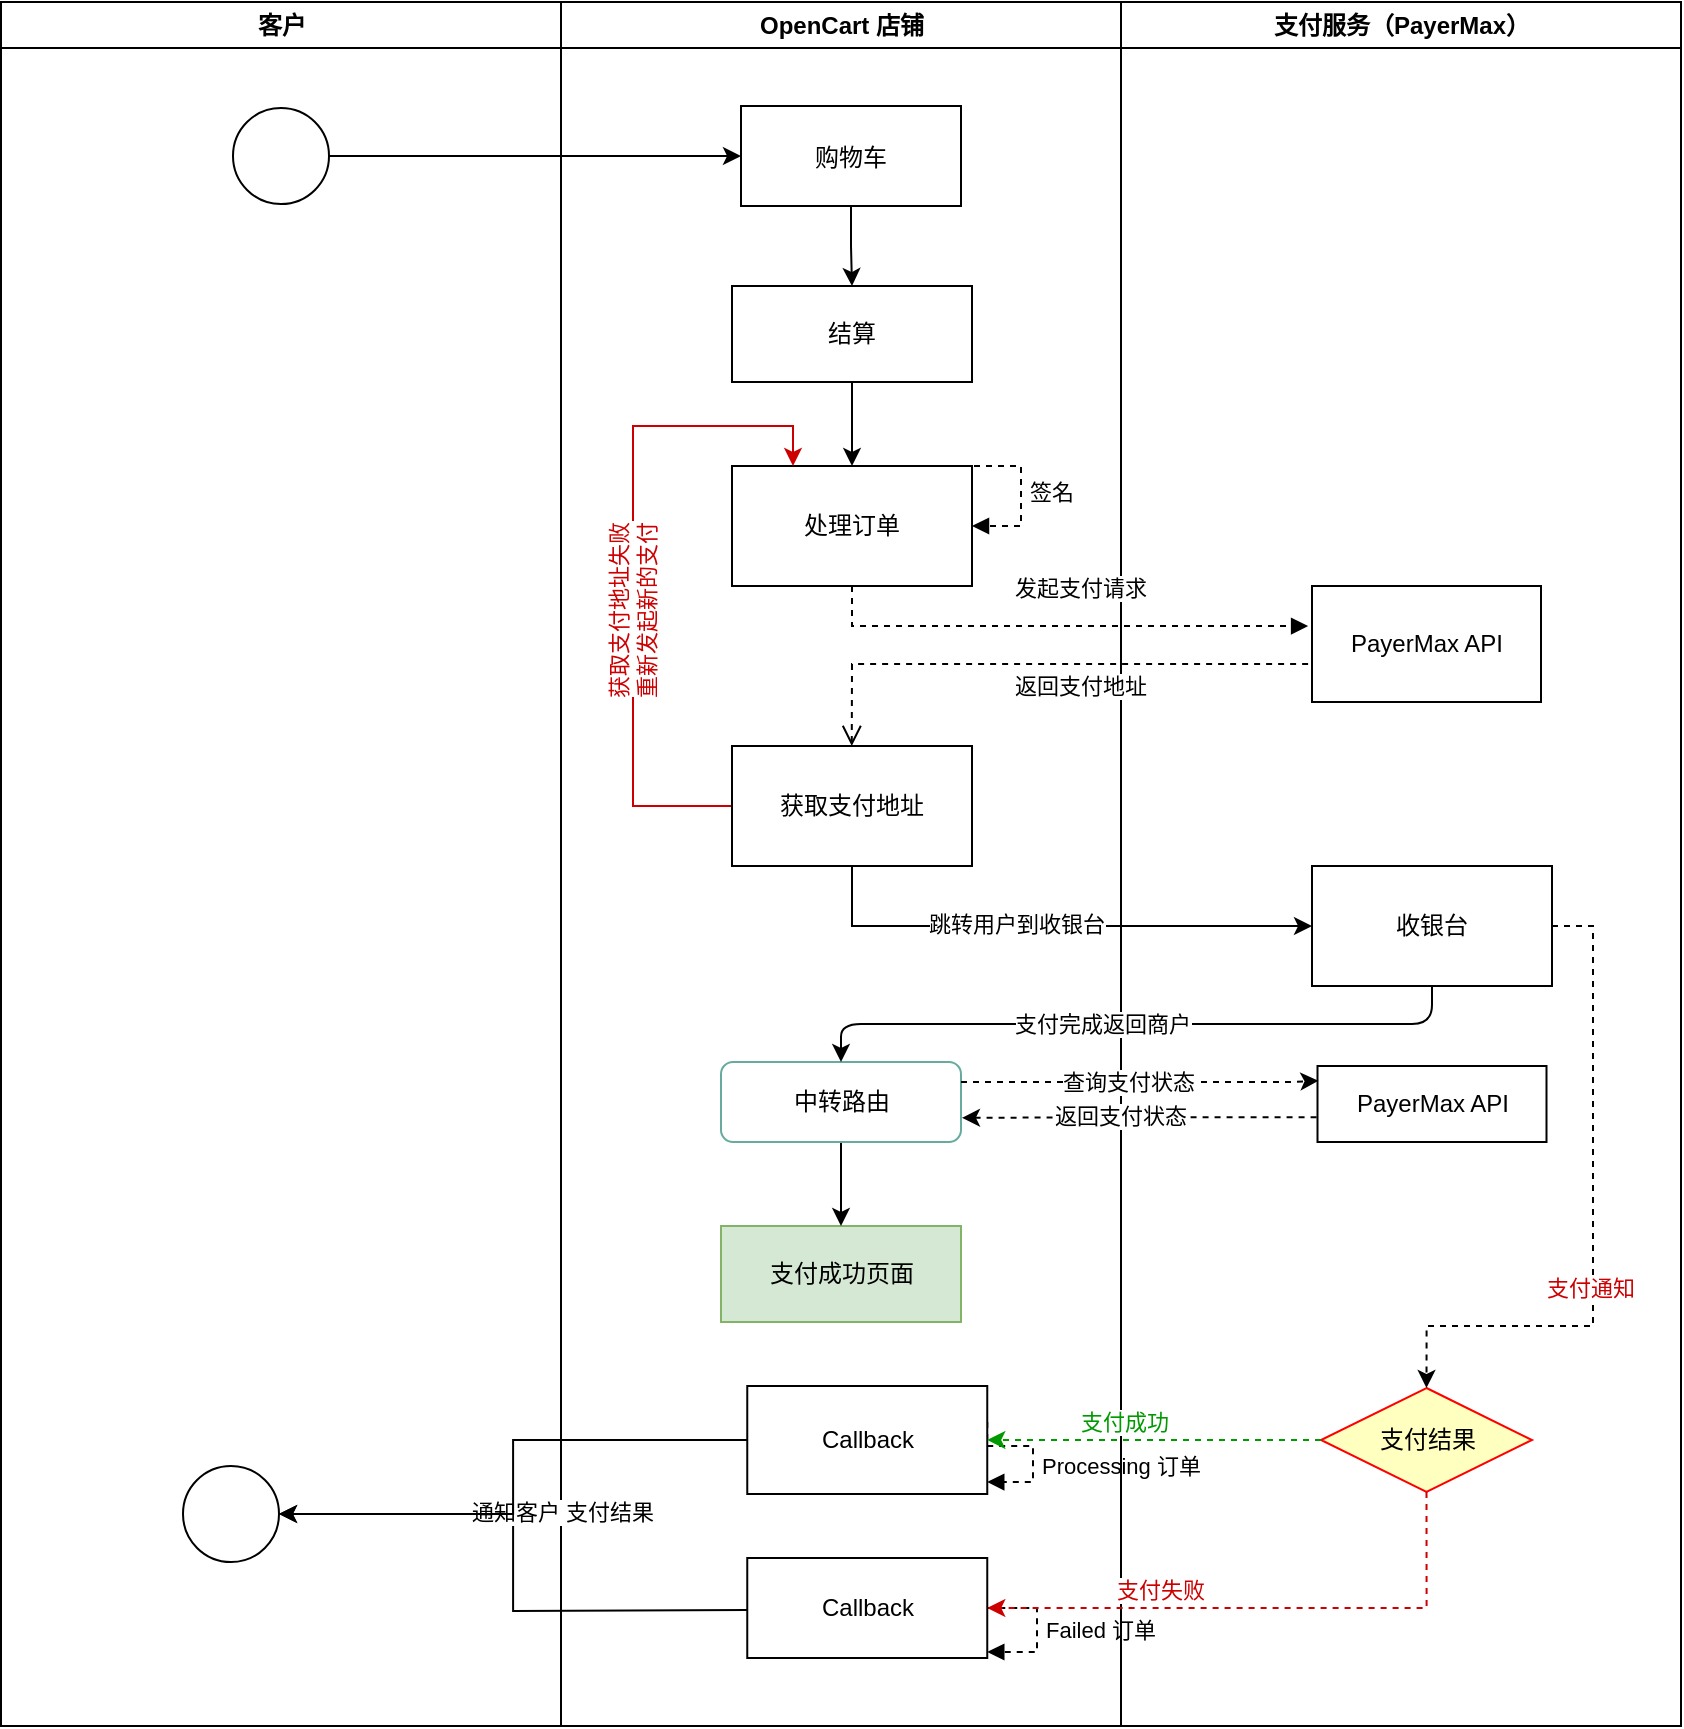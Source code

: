<mxfile>
    <diagram id="74O45MfgIn-o2GfesfS_" name="第 1 页">
        <mxGraphModel dx="1102" dy="700" grid="1" gridSize="10" guides="1" tooltips="1" connect="1" arrows="1" fold="1" page="1" pageScale="1" pageWidth="827" pageHeight="1169" math="0" shadow="0">
            <root>
                <mxCell id="0"/>
                <mxCell id="1" parent="0"/>
                <mxCell id="2" value="客户" style="swimlane;whiteSpace=wrap" vertex="1" parent="1">
                    <mxGeometry x="174.5" y="138" width="280" height="862" as="geometry"/>
                </mxCell>
                <mxCell id="3" value="" style="ellipse;whiteSpace=wrap;html=1;aspect=fixed;" vertex="1" parent="2">
                    <mxGeometry x="116" y="53" width="48" height="48" as="geometry"/>
                </mxCell>
                <mxCell id="4" value="" style="ellipse;whiteSpace=wrap;html=1;aspect=fixed;" vertex="1" parent="2">
                    <mxGeometry x="91" y="732" width="48" height="48" as="geometry"/>
                </mxCell>
                <mxCell id="5" value="OpenCart 店铺" style="swimlane;whiteSpace=wrap" vertex="1" parent="1">
                    <mxGeometry x="454.5" y="138" width="280" height="862" as="geometry"/>
                </mxCell>
                <mxCell id="6" style="edgeStyle=orthogonalEdgeStyle;rounded=0;orthogonalLoop=1;jettySize=auto;html=1;entryX=0.5;entryY=0;entryDx=0;entryDy=0;" edge="1" parent="5" source="7" target="18">
                    <mxGeometry relative="1" as="geometry"/>
                </mxCell>
                <mxCell id="7" value="购物车" style="" vertex="1" parent="5">
                    <mxGeometry x="90" y="52" width="110" height="50" as="geometry"/>
                </mxCell>
                <mxCell id="8" value="处理订单" style="rounded=0;whiteSpace=wrap;html=1;" vertex="1" parent="5">
                    <mxGeometry x="85.5" y="232" width="120" height="60" as="geometry"/>
                </mxCell>
                <mxCell id="9" value="签名" style="edgeStyle=orthogonalEdgeStyle;html=1;align=left;spacingLeft=2;endArrow=block;rounded=0;dashed=1;" edge="1" parent="5">
                    <mxGeometry relative="1" as="geometry">
                        <mxPoint x="200.5" y="232" as="sourcePoint"/>
                        <mxPoint x="205.5" y="262" as="targetPoint"/>
                        <Array as="points">
                            <mxPoint x="230" y="232"/>
                            <mxPoint x="230" y="262"/>
                            <mxPoint x="205" y="262"/>
                        </Array>
                    </mxGeometry>
                </mxCell>
                <mxCell id="10" value="获取支付地址失败&lt;br&gt;重新发起新的支付" style="edgeStyle=orthogonalEdgeStyle;rounded=0;orthogonalLoop=1;jettySize=auto;html=1;strokeColor=#CC0000;fontColor=#CC0000;horizontal=0;" edge="1" parent="5" source="11" target="8">
                    <mxGeometry x="-0.138" relative="1" as="geometry">
                        <Array as="points">
                            <mxPoint x="36" y="402"/>
                            <mxPoint x="36" y="212"/>
                            <mxPoint x="116" y="212"/>
                        </Array>
                        <mxPoint x="115.5" y="232" as="targetPoint"/>
                        <mxPoint as="offset"/>
                    </mxGeometry>
                </mxCell>
                <mxCell id="11" value="获取支付地址" style="rounded=0;whiteSpace=wrap;html=1;" vertex="1" parent="5">
                    <mxGeometry x="85.5" y="372" width="120" height="60" as="geometry"/>
                </mxCell>
                <mxCell id="12" value="Processing 订单" style="edgeStyle=orthogonalEdgeStyle;html=1;align=left;spacingLeft=2;endArrow=block;rounded=0;dashed=1;entryX=1;entryY=0.889;entryDx=0;entryDy=0;entryPerimeter=0;" edge="1" parent="5" target="13">
                    <mxGeometry x="0.185" relative="1" as="geometry">
                        <mxPoint x="213.13" y="710" as="sourcePoint"/>
                        <mxPoint x="218.13" y="740" as="targetPoint"/>
                        <mxPoint as="offset"/>
                        <Array as="points">
                            <mxPoint x="213" y="722"/>
                            <mxPoint x="236" y="722"/>
                            <mxPoint x="236" y="740"/>
                        </Array>
                    </mxGeometry>
                </mxCell>
                <mxCell id="13" value="Callback" style="rounded=0;whiteSpace=wrap;html=1;" vertex="1" parent="5">
                    <mxGeometry x="93.13" y="692" width="120" height="54" as="geometry"/>
                </mxCell>
                <mxCell id="14" value="Failed 订单" style="edgeStyle=orthogonalEdgeStyle;html=1;align=left;spacingLeft=2;endArrow=block;rounded=0;dashed=1;exitX=1;exitY=0.5;exitDx=0;exitDy=0;" edge="1" parent="5" source="15">
                    <mxGeometry relative="1" as="geometry">
                        <mxPoint x="208.13" y="795" as="sourcePoint"/>
                        <mxPoint x="213.13" y="825" as="targetPoint"/>
                        <Array as="points">
                            <mxPoint x="238" y="803"/>
                            <mxPoint x="238" y="825"/>
                        </Array>
                    </mxGeometry>
                </mxCell>
                <mxCell id="15" value="Callback" style="rounded=0;whiteSpace=wrap;html=1;" vertex="1" parent="5">
                    <mxGeometry x="93.13" y="778" width="120" height="50" as="geometry"/>
                </mxCell>
                <mxCell id="16" value="支付成功页面" style="rounded=0;whiteSpace=wrap;html=1;fillColor=#d5e8d4;strokeColor=#82b366;" vertex="1" parent="5">
                    <mxGeometry x="80" y="612" width="120" height="48" as="geometry"/>
                </mxCell>
                <mxCell id="17" style="edgeStyle=orthogonalEdgeStyle;rounded=0;orthogonalLoop=1;jettySize=auto;html=1;entryX=0.5;entryY=0;entryDx=0;entryDy=0;" edge="1" parent="5" source="18" target="8">
                    <mxGeometry relative="1" as="geometry"/>
                </mxCell>
                <mxCell id="18" value="结算" style="rounded=0;whiteSpace=wrap;html=1;" vertex="1" parent="5">
                    <mxGeometry x="85.5" y="142" width="120" height="48" as="geometry"/>
                </mxCell>
                <mxCell id="49" style="edgeStyle=orthogonalEdgeStyle;html=1;entryX=0.5;entryY=0;entryDx=0;entryDy=0;" edge="1" parent="5" source="19" target="16">
                    <mxGeometry relative="1" as="geometry"/>
                </mxCell>
                <mxCell id="19" value="中转路由" style="rounded=1;whiteSpace=wrap;html=1;strokeColor=#67AB9F;" vertex="1" parent="5">
                    <mxGeometry x="80" y="530" width="120" height="40" as="geometry"/>
                </mxCell>
                <mxCell id="22" value="支付服务（PayerMax）" style="swimlane;whiteSpace=wrap" vertex="1" parent="1">
                    <mxGeometry x="734.5" y="138" width="280" height="862" as="geometry"/>
                </mxCell>
                <mxCell id="23" value="PayerMax API" style="html=1;points=[];perimeter=orthogonalPerimeter;" vertex="1" parent="22">
                    <mxGeometry x="95.5" y="292" width="114.5" height="58" as="geometry"/>
                </mxCell>
                <mxCell id="24" value="收银台" style="rounded=0;whiteSpace=wrap;html=1;" vertex="1" parent="22">
                    <mxGeometry x="95.5" y="432" width="120" height="60" as="geometry"/>
                </mxCell>
                <mxCell id="25" value="支付结果" style="rhombus;whiteSpace=wrap;html=1;fillColor=#ffffc0;strokeColor=#ff0000;" vertex="1" parent="22">
                    <mxGeometry x="100" y="693" width="105.5" height="52" as="geometry"/>
                </mxCell>
                <mxCell id="26" style="edgeStyle=orthogonalEdgeStyle;rounded=0;orthogonalLoop=1;jettySize=auto;html=1;exitX=1;exitY=0.5;exitDx=0;exitDy=0;dashed=1;entryX=0.5;entryY=0;entryDx=0;entryDy=0;" edge="1" parent="22" source="24" target="25">
                    <mxGeometry relative="1" as="geometry">
                        <mxPoint x="165.5" y="642" as="targetPoint"/>
                        <Array as="points">
                            <mxPoint x="236" y="462"/>
                            <mxPoint x="236" y="662"/>
                            <mxPoint x="153" y="662"/>
                        </Array>
                    </mxGeometry>
                </mxCell>
                <mxCell id="27" value="支付通知" style="edgeLabel;html=1;align=center;verticalAlign=middle;resizable=0;points=[];fontColor=#CC0000;" vertex="1" connectable="0" parent="26">
                    <mxGeometry x="0.205" y="-2" relative="1" as="geometry">
                        <mxPoint as="offset"/>
                    </mxGeometry>
                </mxCell>
                <mxCell id="28" value="PayerMax API" style="html=1;points=[];perimeter=orthogonalPerimeter;" vertex="1" parent="22">
                    <mxGeometry x="98.25" y="532" width="114.5" height="38" as="geometry"/>
                </mxCell>
                <mxCell id="29" value="返回支付地址" style="html=1;verticalAlign=bottom;endArrow=open;dashed=1;endSize=8;exitX=-0.017;exitY=0.672;rounded=0;entryX=0.499;entryY=0;entryDx=0;entryDy=0;entryPerimeter=0;exitDx=0;exitDy=0;exitPerimeter=0;" edge="1" parent="1" source="23" target="11">
                    <mxGeometry x="594" y="465.996" as="geometry">
                        <mxPoint x="610" y="472" as="targetPoint"/>
                        <mxPoint as="offset"/>
                        <Array as="points">
                            <mxPoint x="600" y="469"/>
                        </Array>
                    </mxGeometry>
                </mxCell>
                <mxCell id="30" style="edgeStyle=orthogonalEdgeStyle;rounded=0;orthogonalLoop=1;jettySize=auto;html=1;entryX=1;entryY=0.5;entryDx=0;entryDy=0;" edge="1" parent="1" target="4">
                    <mxGeometry x="331.13" y="942" as="geometry">
                        <mxPoint x="547.63" y="942" as="sourcePoint"/>
                    </mxGeometry>
                </mxCell>
                <mxCell id="31" value="通知客户 支付结果" style="edgeLabel;html=1;align=center;verticalAlign=middle;resizable=0;points=[];" connectable="0" vertex="1" parent="30">
                    <mxGeometry x="0.56" y="-3" relative="1" as="geometry">
                        <mxPoint x="79" y="2" as="offset"/>
                    </mxGeometry>
                </mxCell>
                <mxCell id="34" style="edgeStyle=orthogonalEdgeStyle;rounded=0;orthogonalLoop=1;jettySize=auto;html=1;entryX=0;entryY=0.5;entryDx=0;entryDy=0;" edge="1" parent="1" source="3" target="7">
                    <mxGeometry x="338.5" y="215" as="geometry"/>
                </mxCell>
                <mxCell id="35" value="发起支付请求" style="html=1;verticalAlign=bottom;endArrow=block;entryX=-0.017;entryY=0.345;rounded=0;dashed=1;exitX=0.5;exitY=1;exitDx=0;exitDy=0;entryDx=0;entryDy=0;entryPerimeter=0;" edge="1" parent="1" source="8" target="23">
                    <mxGeometry x="664.08" y="440" as="geometry">
                        <mxPoint x="664.08" y="440.38" as="sourcePoint"/>
                        <mxPoint x="830" y="440" as="targetPoint"/>
                        <Array as="points">
                            <mxPoint x="600" y="450"/>
                        </Array>
                    </mxGeometry>
                </mxCell>
                <mxCell id="36" style="edgeStyle=orthogonalEdgeStyle;rounded=0;orthogonalLoop=1;jettySize=auto;html=1;exitX=0.5;exitY=1;exitDx=0;exitDy=0;entryX=0;entryY=0.5;entryDx=0;entryDy=0;" edge="1" parent="1" source="11" target="24">
                    <mxGeometry x="600" y="570" as="geometry"/>
                </mxCell>
                <mxCell id="37" value="跳转用户到收银台" style="edgeLabel;html=1;align=center;verticalAlign=middle;resizable=0;points=[];" vertex="1" connectable="0" parent="36">
                    <mxGeometry x="-0.142" y="1" relative="1" as="geometry">
                        <mxPoint as="offset"/>
                    </mxGeometry>
                </mxCell>
                <mxCell id="38" style="edgeStyle=orthogonalEdgeStyle;rounded=0;orthogonalLoop=1;jettySize=auto;html=1;exitX=0.5;exitY=1;exitDx=0;exitDy=0;entryX=1;entryY=0.5;entryDx=0;entryDy=0;strokeColor=#CC0000;dashed=1;labelPosition=center;verticalLabelPosition=top;align=center;verticalAlign=bottom;fontColor=#CC0000;" edge="1" parent="1" source="25" target="15">
                    <mxGeometry x="667.63" y="883" as="geometry">
                        <mxPoint x="780" y="940" as="targetPoint"/>
                    </mxGeometry>
                </mxCell>
                <mxCell id="39" value="支付失败" style="edgeLabel;html=1;align=center;verticalAlign=bottom;resizable=0;points=[];fontColor=#CC0000;labelPosition=center;verticalLabelPosition=top;" vertex="1" connectable="0" parent="38">
                    <mxGeometry x="0.382" y="-1" relative="1" as="geometry">
                        <mxPoint as="offset"/>
                    </mxGeometry>
                </mxCell>
                <mxCell id="40" style="edgeStyle=orthogonalEdgeStyle;rounded=0;orthogonalLoop=1;jettySize=auto;html=1;entryX=1;entryY=0.5;entryDx=0;entryDy=0;strokeColor=#009900;dashed=1;" edge="1" parent="1" source="25" target="13">
                    <mxGeometry x="667.63" y="857" as="geometry"/>
                </mxCell>
                <mxCell id="41" value="支付成功" style="edgeLabel;html=1;align=center;verticalAlign=bottom;resizable=0;points=[];labelPosition=center;verticalLabelPosition=top;fontColor=#009900;" vertex="1" connectable="0" parent="40">
                    <mxGeometry x="0.181" y="-2" relative="1" as="geometry">
                        <mxPoint y="1" as="offset"/>
                    </mxGeometry>
                </mxCell>
                <mxCell id="42" style="edgeStyle=orthogonalEdgeStyle;rounded=0;orthogonalLoop=1;jettySize=auto;html=1;entryX=1;entryY=0.5;entryDx=0;entryDy=0;strokeColor=#000000;fontColor=#000000;" edge="1" parent="1" source="13" target="4">
                    <mxGeometry x="313.5" y="857" as="geometry"/>
                </mxCell>
                <mxCell id="43" style="edgeStyle=orthogonalEdgeStyle;rounded=0;orthogonalLoop=1;jettySize=auto;html=1;strokeColor=#000000;fontColor=#000000;dashed=1;exitX=1;exitY=0.25;exitDx=0;exitDy=0;entryX=0.004;entryY=0.194;entryDx=0;entryDy=0;entryPerimeter=0;" edge="1" parent="1" source="19" target="28">
                    <mxGeometry x="655" y="730.4" as="geometry">
                        <Array as="points">
                            <mxPoint x="818" y="678"/>
                        </Array>
                        <mxPoint x="818" y="678" as="targetPoint"/>
                    </mxGeometry>
                </mxCell>
                <mxCell id="44" value="查询支付状态" style="edgeLabel;html=1;align=center;verticalAlign=middle;resizable=0;points=[];fontColor=#000000;" vertex="1" connectable="0" parent="43">
                    <mxGeometry x="-0.063" relative="1" as="geometry">
                        <mxPoint as="offset"/>
                    </mxGeometry>
                </mxCell>
                <mxCell id="47" style="edgeStyle=orthogonalEdgeStyle;html=1;entryX=0.5;entryY=0;entryDx=0;entryDy=0;exitX=0.5;exitY=1;exitDx=0;exitDy=0;" edge="1" parent="1" source="24" target="19">
                    <mxGeometry relative="1" as="geometry"/>
                </mxCell>
                <mxCell id="48" value="支付完成返回商户" style="edgeLabel;html=1;align=center;verticalAlign=middle;resizable=0;points=[];" vertex="1" connectable="0" parent="47">
                    <mxGeometry x="0.102" relative="1" as="geometry">
                        <mxPoint as="offset"/>
                    </mxGeometry>
                </mxCell>
                <mxCell id="20" style="edgeStyle=orthogonalEdgeStyle;rounded=0;orthogonalLoop=1;jettySize=auto;html=1;entryX=1.004;entryY=0.698;entryDx=0;entryDy=0;dashed=1;strokeColor=#000000;fontColor=#000000;exitX=-0.004;exitY=0.673;exitDx=0;exitDy=0;exitPerimeter=0;entryPerimeter=0;" edge="1" parent="1" source="28" target="19">
                    <mxGeometry relative="1" as="geometry">
                        <Array as="points"/>
                        <mxPoint x="826.5" y="740" as="sourcePoint"/>
                        <mxPoint x="654.5" y="765" as="targetPoint"/>
                    </mxGeometry>
                </mxCell>
                <mxCell id="21" value="返回支付状态" style="edgeLabel;html=1;align=center;verticalAlign=middle;resizable=0;points=[];fontColor=#000000;" vertex="1" connectable="0" parent="20">
                    <mxGeometry x="0.117" y="-1" relative="1" as="geometry">
                        <mxPoint as="offset"/>
                    </mxGeometry>
                </mxCell>
            </root>
        </mxGraphModel>
    </diagram>
</mxfile>
